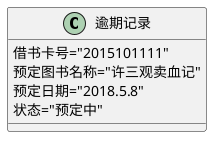 @startuml
    Class 逾期记录{
    借书卡号="2015101111"
    预定图书名称="许三观卖血记"
    预定日期="2018.5.8"
    状态="预定中"
    }
    @enduml